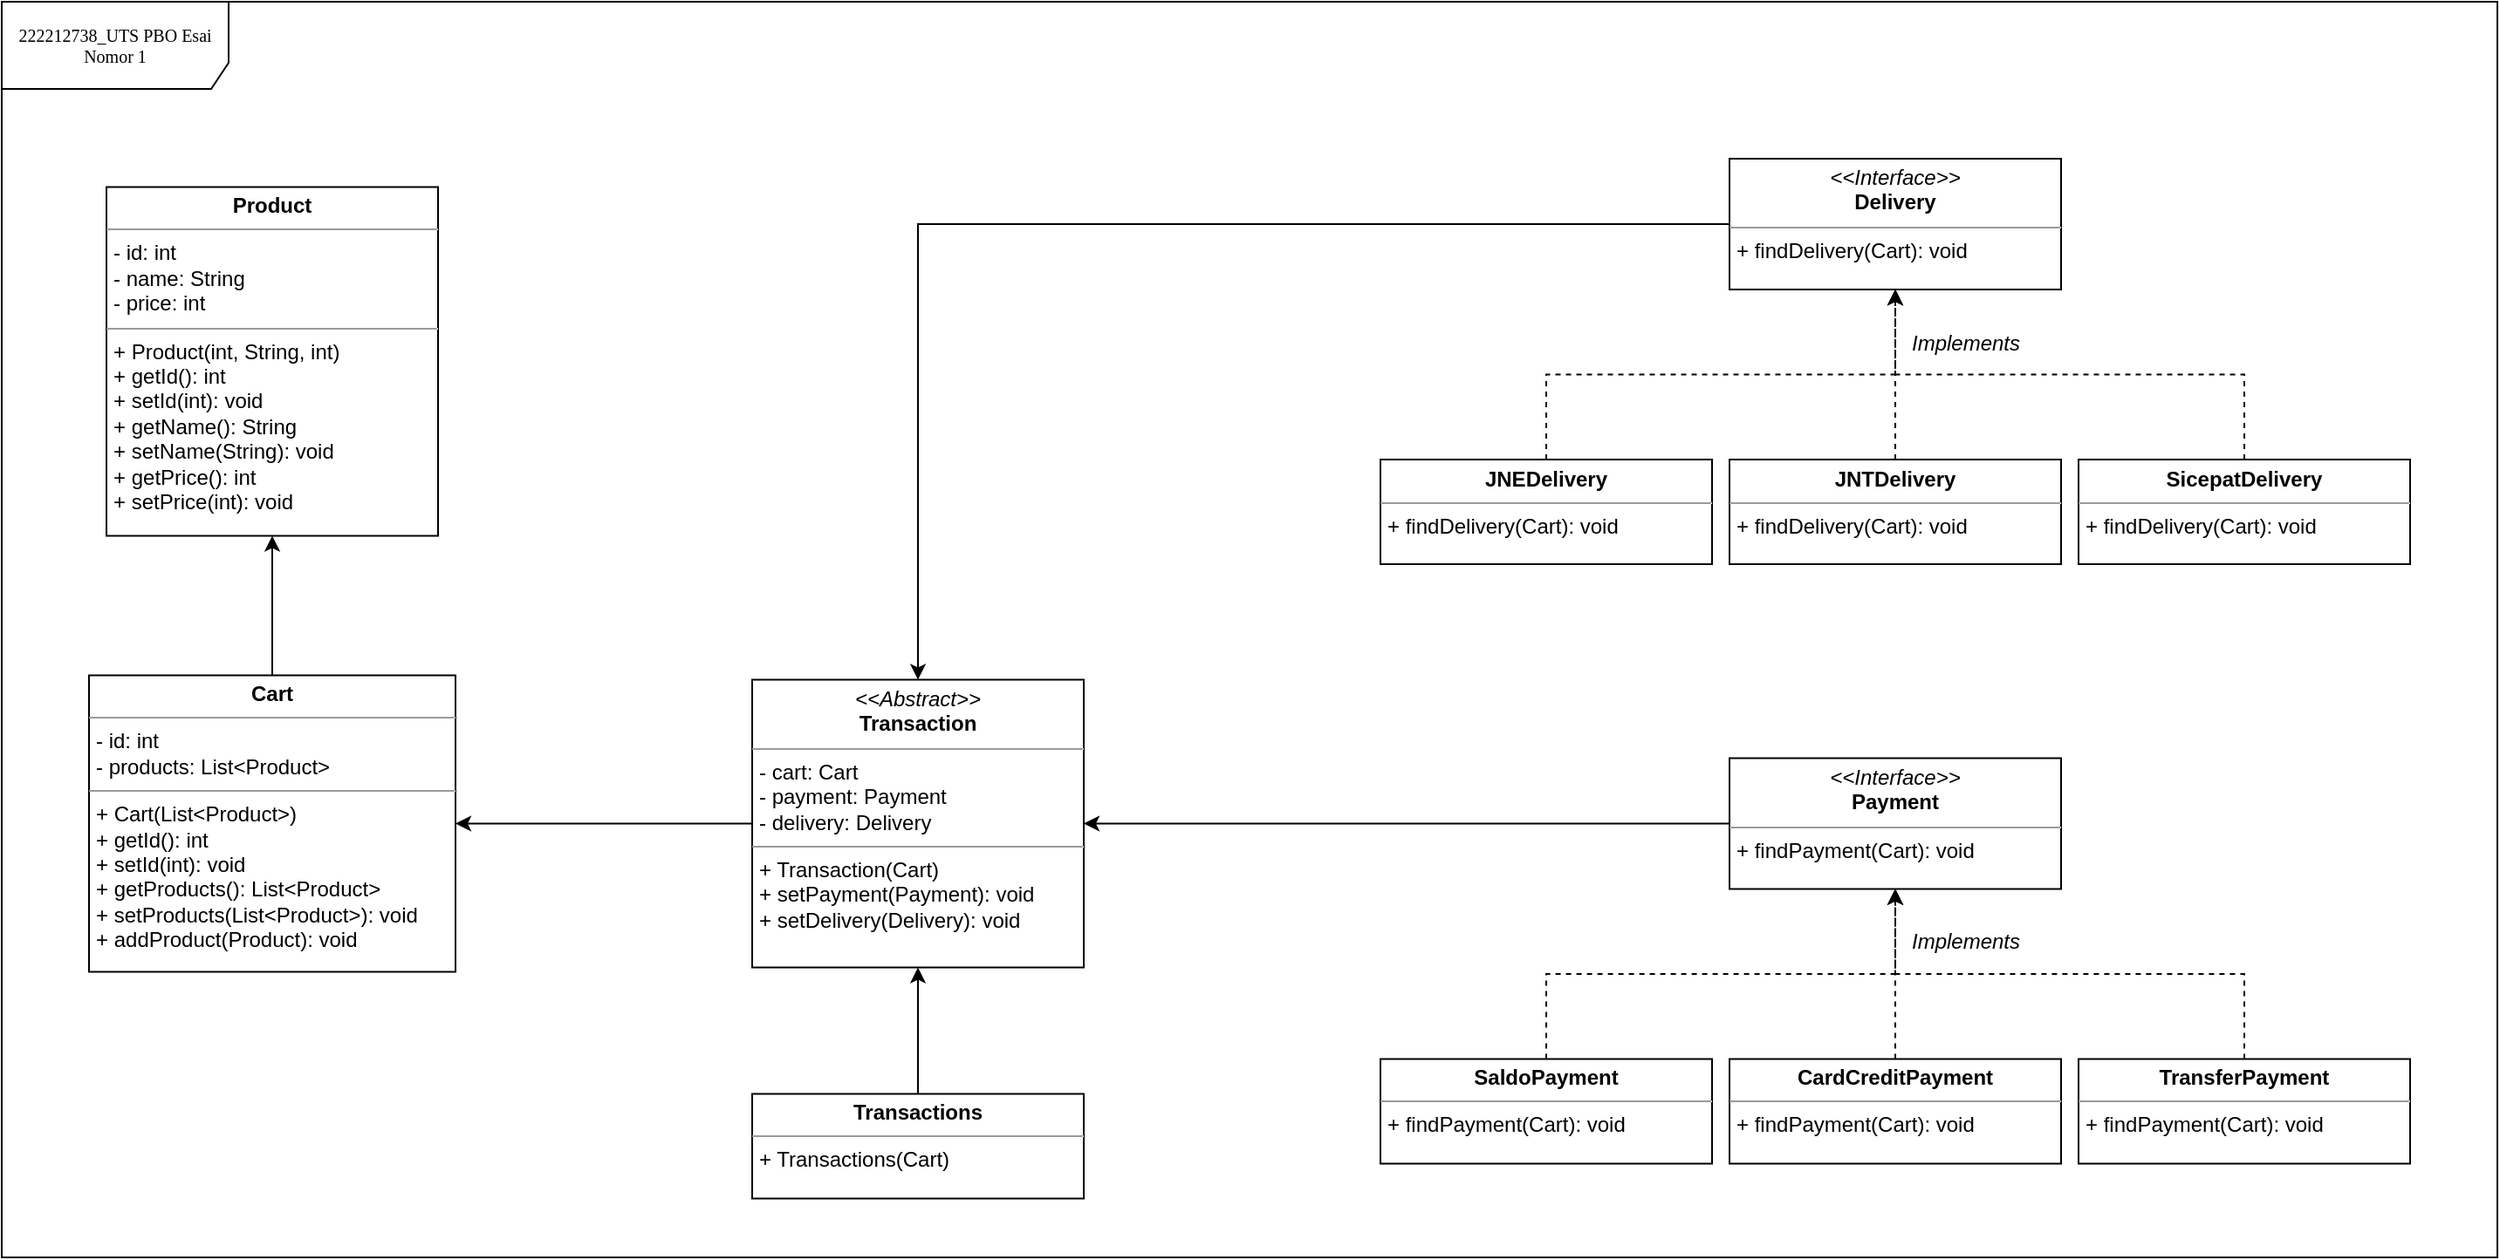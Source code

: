 <mxfile version="23.1.7" type="google">
  <diagram name="Page-1" id="c4acf3e9-155e-7222-9cf6-157b1a14988f">
    <mxGraphModel grid="1" page="1" gridSize="10" guides="1" tooltips="1" connect="1" arrows="1" fold="1" pageScale="1" pageWidth="850" pageHeight="1100" background="none" math="0" shadow="0">
      <root>
        <mxCell id="0" />
        <mxCell id="1" parent="0" />
        <mxCell id="17acba5748e5396b-1" value="222212738_UTS PBO Esai Nomor 1" style="shape=umlFrame;whiteSpace=wrap;html=1;rounded=0;shadow=0;comic=0;labelBackgroundColor=none;strokeWidth=1;fontFamily=Verdana;fontSize=10;align=center;movable=1;resizable=1;rotatable=1;deletable=1;editable=1;locked=0;connectable=1;width=130;height=50;" vertex="1" parent="1">
          <mxGeometry x="20" y="20" width="1430" height="720" as="geometry" />
        </mxCell>
        <mxCell id="zZcmVufSJVHt9C-90bAn-2" value="&lt;p style=&quot;margin:0px;margin-top:4px;text-align:center;&quot;&gt;&lt;b&gt;Product&lt;/b&gt;&lt;/p&gt;&lt;hr size=&quot;1&quot;&gt;&lt;p style=&quot;margin:0px;margin-left:4px;&quot;&gt;- id: int&lt;/p&gt;&lt;p style=&quot;margin:0px;margin-left:4px;&quot;&gt;- name: String&lt;/p&gt;&lt;p style=&quot;margin:0px;margin-left:4px;&quot;&gt;- price: int&lt;/p&gt;&lt;hr size=&quot;1&quot;&gt;&lt;p style=&quot;margin:0px;margin-left:4px;&quot;&gt;+ Product(int, String, int)&lt;br&gt;+ getId(): int&lt;/p&gt;&lt;p style=&quot;margin:0px;margin-left:4px;&quot;&gt;+ setId(int): void&lt;/p&gt;&lt;p style=&quot;margin:0px;margin-left:4px;&quot;&gt;+ getName(): String&lt;/p&gt;&lt;p style=&quot;margin:0px;margin-left:4px;&quot;&gt;+ setName(String): void&lt;/p&gt;&lt;p style=&quot;margin:0px;margin-left:4px;&quot;&gt;+ getPrice(): int&lt;/p&gt;&lt;p style=&quot;margin:0px;margin-left:4px;&quot;&gt;+ setPrice(int): void&lt;/p&gt;&lt;p style=&quot;margin:0px;margin-left:4px;&quot;&gt;&lt;br&gt;&lt;/p&gt;" style="verticalAlign=top;align=left;overflow=fill;fontSize=12;fontFamily=Helvetica;html=1;rounded=0;shadow=0;comic=0;labelBackgroundColor=none;strokeWidth=1" vertex="1" parent="1">
          <mxGeometry x="80" y="126.25" width="190" height="200" as="geometry" />
        </mxCell>
        <mxCell id="zZcmVufSJVHt9C-90bAn-4" style="edgeStyle=orthogonalEdgeStyle;rounded=0;orthogonalLoop=1;jettySize=auto;html=1;exitX=0.5;exitY=0;exitDx=0;exitDy=0;" edge="1" parent="1" source="zZcmVufSJVHt9C-90bAn-3" target="zZcmVufSJVHt9C-90bAn-2">
          <mxGeometry relative="1" as="geometry" />
        </mxCell>
        <mxCell id="zZcmVufSJVHt9C-90bAn-3" value="&lt;p style=&quot;margin:0px;margin-top:4px;text-align:center;&quot;&gt;&lt;b&gt;Cart&lt;/b&gt;&lt;/p&gt;&lt;hr size=&quot;1&quot;&gt;&lt;p style=&quot;margin:0px;margin-left:4px;&quot;&gt;- id: int&lt;/p&gt;&lt;p style=&quot;margin:0px;margin-left:4px;&quot;&gt;- products: List&amp;lt;Product&amp;gt;&lt;/p&gt;&lt;hr size=&quot;1&quot;&gt;&lt;p style=&quot;margin:0px;margin-left:4px;&quot;&gt;+ Cart(List&amp;lt;Product&amp;gt;)&lt;/p&gt;&lt;p style=&quot;margin:0px;margin-left:4px;&quot;&gt;+ getId(): int&lt;/p&gt;&lt;p style=&quot;margin:0px;margin-left:4px;&quot;&gt;+ setId(int): void&lt;/p&gt;&lt;p style=&quot;margin:0px;margin-left:4px;&quot;&gt;+ getProducts(): List&amp;lt;Product&amp;gt;&lt;/p&gt;&lt;p style=&quot;margin:0px;margin-left:4px;&quot;&gt;+ setProducts(List&amp;lt;Product&amp;gt;): void&lt;/p&gt;&lt;p style=&quot;margin:0px;margin-left:4px;&quot;&gt;+ addProduct(Product): void&lt;/p&gt;" style="verticalAlign=top;align=left;overflow=fill;fontSize=12;fontFamily=Helvetica;html=1;rounded=0;shadow=0;comic=0;labelBackgroundColor=none;strokeWidth=1;spacing=12;" vertex="1" parent="1">
          <mxGeometry x="70" y="406.25" width="210" height="170" as="geometry" />
        </mxCell>
        <mxCell id="zZcmVufSJVHt9C-90bAn-6" style="edgeStyle=orthogonalEdgeStyle;rounded=0;orthogonalLoop=1;jettySize=auto;html=1;entryX=1;entryY=0.5;entryDx=0;entryDy=0;" edge="1" parent="1" source="zZcmVufSJVHt9C-90bAn-5" target="zZcmVufSJVHt9C-90bAn-3">
          <mxGeometry relative="1" as="geometry" />
        </mxCell>
        <mxCell id="zZcmVufSJVHt9C-90bAn-5" value="&lt;p style=&quot;margin:0px;margin-top:4px;text-align:center;&quot;&gt;&lt;i&gt;&amp;lt;&amp;lt;Abstract&amp;gt;&amp;gt;&lt;/i&gt;&lt;br&gt;&lt;b&gt;Transaction&lt;/b&gt;&lt;/p&gt;&lt;hr size=&quot;1&quot;&gt;&lt;p style=&quot;margin:0px;margin-left:4px;&quot;&gt;- cart: Cart&lt;/p&gt;&lt;p style=&quot;margin:0px;margin-left:4px;&quot;&gt;- payment: Payment&lt;/p&gt;&lt;p style=&quot;margin:0px;margin-left:4px;&quot;&gt;- delivery: Delivery&lt;/p&gt;&lt;hr size=&quot;1&quot;&gt;&lt;p style=&quot;margin:0px;margin-left:4px;&quot;&gt;+ Transaction(Cart)&lt;br&gt;+ setPayment(Payment): void&lt;/p&gt;&lt;p style=&quot;margin:0px;margin-left:4px;&quot;&gt;+ setDelivery(Delivery): void&lt;/p&gt;" style="verticalAlign=top;align=left;overflow=fill;fontSize=12;fontFamily=Helvetica;html=1;rounded=0;shadow=0;comic=0;labelBackgroundColor=none;strokeWidth=1" vertex="1" parent="1">
          <mxGeometry x="450" y="408.75" width="190" height="165" as="geometry" />
        </mxCell>
        <mxCell id="zZcmVufSJVHt9C-90bAn-8" style="edgeStyle=orthogonalEdgeStyle;rounded=0;orthogonalLoop=1;jettySize=auto;html=1;entryX=1;entryY=0.5;entryDx=0;entryDy=0;" edge="1" parent="1" source="zZcmVufSJVHt9C-90bAn-7" target="zZcmVufSJVHt9C-90bAn-5">
          <mxGeometry relative="1" as="geometry" />
        </mxCell>
        <mxCell id="zZcmVufSJVHt9C-90bAn-7" value="&lt;p style=&quot;margin:0px;margin-top:4px;text-align:center;&quot;&gt;&lt;i&gt;&amp;lt;&amp;lt;Interface&amp;gt;&amp;gt;&lt;/i&gt;&lt;br&gt;&lt;b&gt;Payment&lt;/b&gt;&lt;/p&gt;&lt;hr size=&quot;1&quot;&gt;&lt;p style=&quot;margin:0px;margin-left:4px;&quot;&gt;+ findPayment(Cart): void&lt;/p&gt;" style="verticalAlign=top;align=left;overflow=fill;fontSize=12;fontFamily=Helvetica;html=1;rounded=0;shadow=0;comic=0;labelBackgroundColor=none;strokeWidth=1" vertex="1" parent="1">
          <mxGeometry x="1010" y="453.75" width="190" height="75" as="geometry" />
        </mxCell>
        <mxCell id="zZcmVufSJVHt9C-90bAn-14" style="edgeStyle=orthogonalEdgeStyle;rounded=0;orthogonalLoop=1;jettySize=auto;html=1;exitX=0.5;exitY=0;exitDx=0;exitDy=0;entryX=0.5;entryY=1;entryDx=0;entryDy=0;dashed=1;" edge="1" parent="1" source="zZcmVufSJVHt9C-90bAn-10" target="zZcmVufSJVHt9C-90bAn-7">
          <mxGeometry relative="1" as="geometry" />
        </mxCell>
        <mxCell id="zZcmVufSJVHt9C-90bAn-10" value="&lt;p style=&quot;margin:0px;margin-top:4px;text-align:center;&quot;&gt;&lt;b&gt;CardCreditPayment&lt;/b&gt;&lt;/p&gt;&lt;hr size=&quot;1&quot;&gt;&lt;p style=&quot;margin:0px;margin-left:4px;&quot;&gt;+ findPayment(Cart): void&lt;/p&gt;" style="verticalAlign=top;align=left;overflow=fill;fontSize=12;fontFamily=Helvetica;html=1;rounded=0;shadow=0;comic=0;labelBackgroundColor=none;strokeWidth=1" vertex="1" parent="1">
          <mxGeometry x="1010" y="626.25" width="190" height="60" as="geometry" />
        </mxCell>
        <mxCell id="zZcmVufSJVHt9C-90bAn-15" style="edgeStyle=orthogonalEdgeStyle;rounded=0;orthogonalLoop=1;jettySize=auto;html=1;exitX=0.5;exitY=0;exitDx=0;exitDy=0;entryX=0.5;entryY=1;entryDx=0;entryDy=0;dashed=1;" edge="1" parent="1" source="zZcmVufSJVHt9C-90bAn-11" target="zZcmVufSJVHt9C-90bAn-7">
          <mxGeometry relative="1" as="geometry" />
        </mxCell>
        <mxCell id="zZcmVufSJVHt9C-90bAn-11" value="&lt;p style=&quot;margin:0px;margin-top:4px;text-align:center;&quot;&gt;&lt;b&gt;SaldoPayment&lt;/b&gt;&lt;/p&gt;&lt;hr size=&quot;1&quot;&gt;&lt;p style=&quot;margin:0px;margin-left:4px;&quot;&gt;+ findPayment(Cart): void&lt;/p&gt;" style="verticalAlign=top;align=left;overflow=fill;fontSize=12;fontFamily=Helvetica;html=1;rounded=0;shadow=0;comic=0;labelBackgroundColor=none;strokeWidth=1" vertex="1" parent="1">
          <mxGeometry x="810" y="626.25" width="190" height="60" as="geometry" />
        </mxCell>
        <mxCell id="zZcmVufSJVHt9C-90bAn-16" style="edgeStyle=orthogonalEdgeStyle;rounded=0;orthogonalLoop=1;jettySize=auto;html=1;exitX=0.5;exitY=0;exitDx=0;exitDy=0;entryX=0.5;entryY=1;entryDx=0;entryDy=0;dashed=1;" edge="1" parent="1" source="zZcmVufSJVHt9C-90bAn-12" target="zZcmVufSJVHt9C-90bAn-7">
          <mxGeometry relative="1" as="geometry" />
        </mxCell>
        <mxCell id="zZcmVufSJVHt9C-90bAn-12" value="&lt;p style=&quot;margin:0px;margin-top:4px;text-align:center;&quot;&gt;&lt;b&gt;TransferPayment&lt;/b&gt;&lt;/p&gt;&lt;hr size=&quot;1&quot;&gt;&lt;p style=&quot;margin:0px;margin-left:4px;&quot;&gt;+ findPayment(Cart): void&lt;/p&gt;" style="verticalAlign=top;align=left;overflow=fill;fontSize=12;fontFamily=Helvetica;html=1;rounded=0;shadow=0;comic=0;labelBackgroundColor=none;strokeWidth=1" vertex="1" parent="1">
          <mxGeometry x="1210" y="626.25" width="190" height="60" as="geometry" />
        </mxCell>
        <mxCell id="zZcmVufSJVHt9C-90bAn-17" value="&lt;i&gt;Implements&lt;/i&gt;" style="text;html=1;align=center;verticalAlign=middle;resizable=0;points=[];autosize=1;strokeColor=none;fillColor=none;" vertex="1" parent="1">
          <mxGeometry x="1100" y="544.25" width="90" height="30" as="geometry" />
        </mxCell>
        <mxCell id="zZcmVufSJVHt9C-90bAn-26" style="edgeStyle=orthogonalEdgeStyle;rounded=0;orthogonalLoop=1;jettySize=auto;html=1;exitX=0;exitY=0.5;exitDx=0;exitDy=0;entryX=0.5;entryY=0;entryDx=0;entryDy=0;" edge="1" parent="1" source="zZcmVufSJVHt9C-90bAn-18" target="zZcmVufSJVHt9C-90bAn-5">
          <mxGeometry relative="1" as="geometry" />
        </mxCell>
        <mxCell id="zZcmVufSJVHt9C-90bAn-18" value="&lt;p style=&quot;margin:0px;margin-top:4px;text-align:center;&quot;&gt;&lt;i&gt;&amp;lt;&amp;lt;Interface&amp;gt;&amp;gt;&lt;/i&gt;&lt;br&gt;&lt;b&gt;Delivery&lt;/b&gt;&lt;/p&gt;&lt;hr size=&quot;1&quot;&gt;&lt;p style=&quot;margin:0px;margin-left:4px;&quot;&gt;+ findDelivery(Cart): void&lt;/p&gt;" style="verticalAlign=top;align=left;overflow=fill;fontSize=12;fontFamily=Helvetica;html=1;rounded=0;shadow=0;comic=0;labelBackgroundColor=none;strokeWidth=1" vertex="1" parent="1">
          <mxGeometry x="1010" y="110" width="190" height="75" as="geometry" />
        </mxCell>
        <mxCell id="zZcmVufSJVHt9C-90bAn-19" style="edgeStyle=orthogonalEdgeStyle;rounded=0;orthogonalLoop=1;jettySize=auto;html=1;exitX=0.5;exitY=0;exitDx=0;exitDy=0;entryX=0.5;entryY=1;entryDx=0;entryDy=0;dashed=1;" edge="1" parent="1" source="zZcmVufSJVHt9C-90bAn-20" target="zZcmVufSJVHt9C-90bAn-18">
          <mxGeometry relative="1" as="geometry" />
        </mxCell>
        <mxCell id="zZcmVufSJVHt9C-90bAn-20" value="&lt;p style=&quot;margin:0px;margin-top:4px;text-align:center;&quot;&gt;&lt;b&gt;JNTDelivery&lt;/b&gt;&lt;/p&gt;&lt;hr size=&quot;1&quot;&gt;&lt;p style=&quot;margin:0px;margin-left:4px;&quot;&gt;+ findDelivery(Cart): void&lt;/p&gt;" style="verticalAlign=top;align=left;overflow=fill;fontSize=12;fontFamily=Helvetica;html=1;rounded=0;shadow=0;comic=0;labelBackgroundColor=none;strokeWidth=1" vertex="1" parent="1">
          <mxGeometry x="1010" y="282.5" width="190" height="60" as="geometry" />
        </mxCell>
        <mxCell id="zZcmVufSJVHt9C-90bAn-21" style="edgeStyle=orthogonalEdgeStyle;rounded=0;orthogonalLoop=1;jettySize=auto;html=1;exitX=0.5;exitY=0;exitDx=0;exitDy=0;entryX=0.5;entryY=1;entryDx=0;entryDy=0;dashed=1;" edge="1" parent="1" source="zZcmVufSJVHt9C-90bAn-22" target="zZcmVufSJVHt9C-90bAn-18">
          <mxGeometry relative="1" as="geometry" />
        </mxCell>
        <mxCell id="zZcmVufSJVHt9C-90bAn-22" value="&lt;p style=&quot;margin:0px;margin-top:4px;text-align:center;&quot;&gt;&lt;b&gt;JNEDelivery&lt;/b&gt;&lt;/p&gt;&lt;hr size=&quot;1&quot;&gt;&lt;p style=&quot;margin:0px;margin-left:4px;&quot;&gt;+ findDelivery(Cart): void&lt;/p&gt;" style="verticalAlign=top;align=left;overflow=fill;fontSize=12;fontFamily=Helvetica;html=1;rounded=0;shadow=0;comic=0;labelBackgroundColor=none;strokeWidth=1" vertex="1" parent="1">
          <mxGeometry x="810" y="282.5" width="190" height="60" as="geometry" />
        </mxCell>
        <mxCell id="zZcmVufSJVHt9C-90bAn-23" style="edgeStyle=orthogonalEdgeStyle;rounded=0;orthogonalLoop=1;jettySize=auto;html=1;exitX=0.5;exitY=0;exitDx=0;exitDy=0;entryX=0.5;entryY=1;entryDx=0;entryDy=0;dashed=1;" edge="1" parent="1" source="zZcmVufSJVHt9C-90bAn-24" target="zZcmVufSJVHt9C-90bAn-18">
          <mxGeometry relative="1" as="geometry" />
        </mxCell>
        <mxCell id="zZcmVufSJVHt9C-90bAn-24" value="&lt;p style=&quot;margin:0px;margin-top:4px;text-align:center;&quot;&gt;&lt;b&gt;SicepatDelivery&lt;/b&gt;&lt;/p&gt;&lt;hr size=&quot;1&quot;&gt;&lt;p style=&quot;margin:0px;margin-left:4px;&quot;&gt;+ findDelivery(Cart): void&lt;/p&gt;" style="verticalAlign=top;align=left;overflow=fill;fontSize=12;fontFamily=Helvetica;html=1;rounded=0;shadow=0;comic=0;labelBackgroundColor=none;strokeWidth=1" vertex="1" parent="1">
          <mxGeometry x="1210" y="282.5" width="190" height="60" as="geometry" />
        </mxCell>
        <mxCell id="zZcmVufSJVHt9C-90bAn-25" value="&lt;i&gt;Implements&lt;/i&gt;" style="text;html=1;align=center;verticalAlign=middle;resizable=0;points=[];autosize=1;strokeColor=none;fillColor=none;" vertex="1" parent="1">
          <mxGeometry x="1100" y="200.5" width="90" height="30" as="geometry" />
        </mxCell>
        <mxCell id="zZcmVufSJVHt9C-90bAn-29" style="edgeStyle=orthogonalEdgeStyle;rounded=0;orthogonalLoop=1;jettySize=auto;html=1;exitX=0.5;exitY=0;exitDx=0;exitDy=0;entryX=0.5;entryY=1;entryDx=0;entryDy=0;" edge="1" parent="1" source="zZcmVufSJVHt9C-90bAn-27" target="zZcmVufSJVHt9C-90bAn-5">
          <mxGeometry relative="1" as="geometry" />
        </mxCell>
        <mxCell id="zZcmVufSJVHt9C-90bAn-27" value="&lt;p style=&quot;margin:0px;margin-top:4px;text-align:center;&quot;&gt;&lt;b&gt;Transactions&lt;/b&gt;&lt;/p&gt;&lt;hr size=&quot;1&quot;&gt;&lt;p style=&quot;margin:0px;margin-left:4px;&quot;&gt;+ Transactions(Cart)&lt;/p&gt;" style="verticalAlign=top;align=left;overflow=fill;fontSize=12;fontFamily=Helvetica;html=1;rounded=0;shadow=0;comic=0;labelBackgroundColor=none;strokeWidth=1" vertex="1" parent="1">
          <mxGeometry x="450" y="646.25" width="190" height="60" as="geometry" />
        </mxCell>
      </root>
    </mxGraphModel>
  </diagram>
</mxfile>
